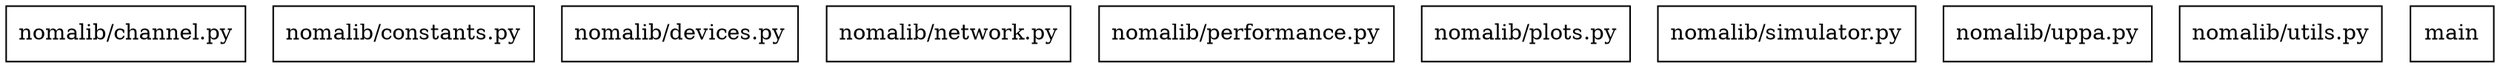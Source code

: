 digraph "packages" {
charset="utf-8"
rankdir=BT
"0" [label="nomalib/channel.py", shape="box"];
"1" [label="nomalib/constants.py", shape="box"];
"2" [label="nomalib/devices.py", shape="box"];
"3" [label="nomalib/network.py", shape="box"];
"4" [label="nomalib/performance.py", shape="box"];
"5" [label="nomalib/plots.py", shape="box"];
"6" [label="nomalib/simulator.py", shape="box"];
"7" [label="nomalib/uppa.py", shape="box"];
"8" [label="nomalib/utils.py", shape="box"];
"9" [label="main", shape="box"];
}
